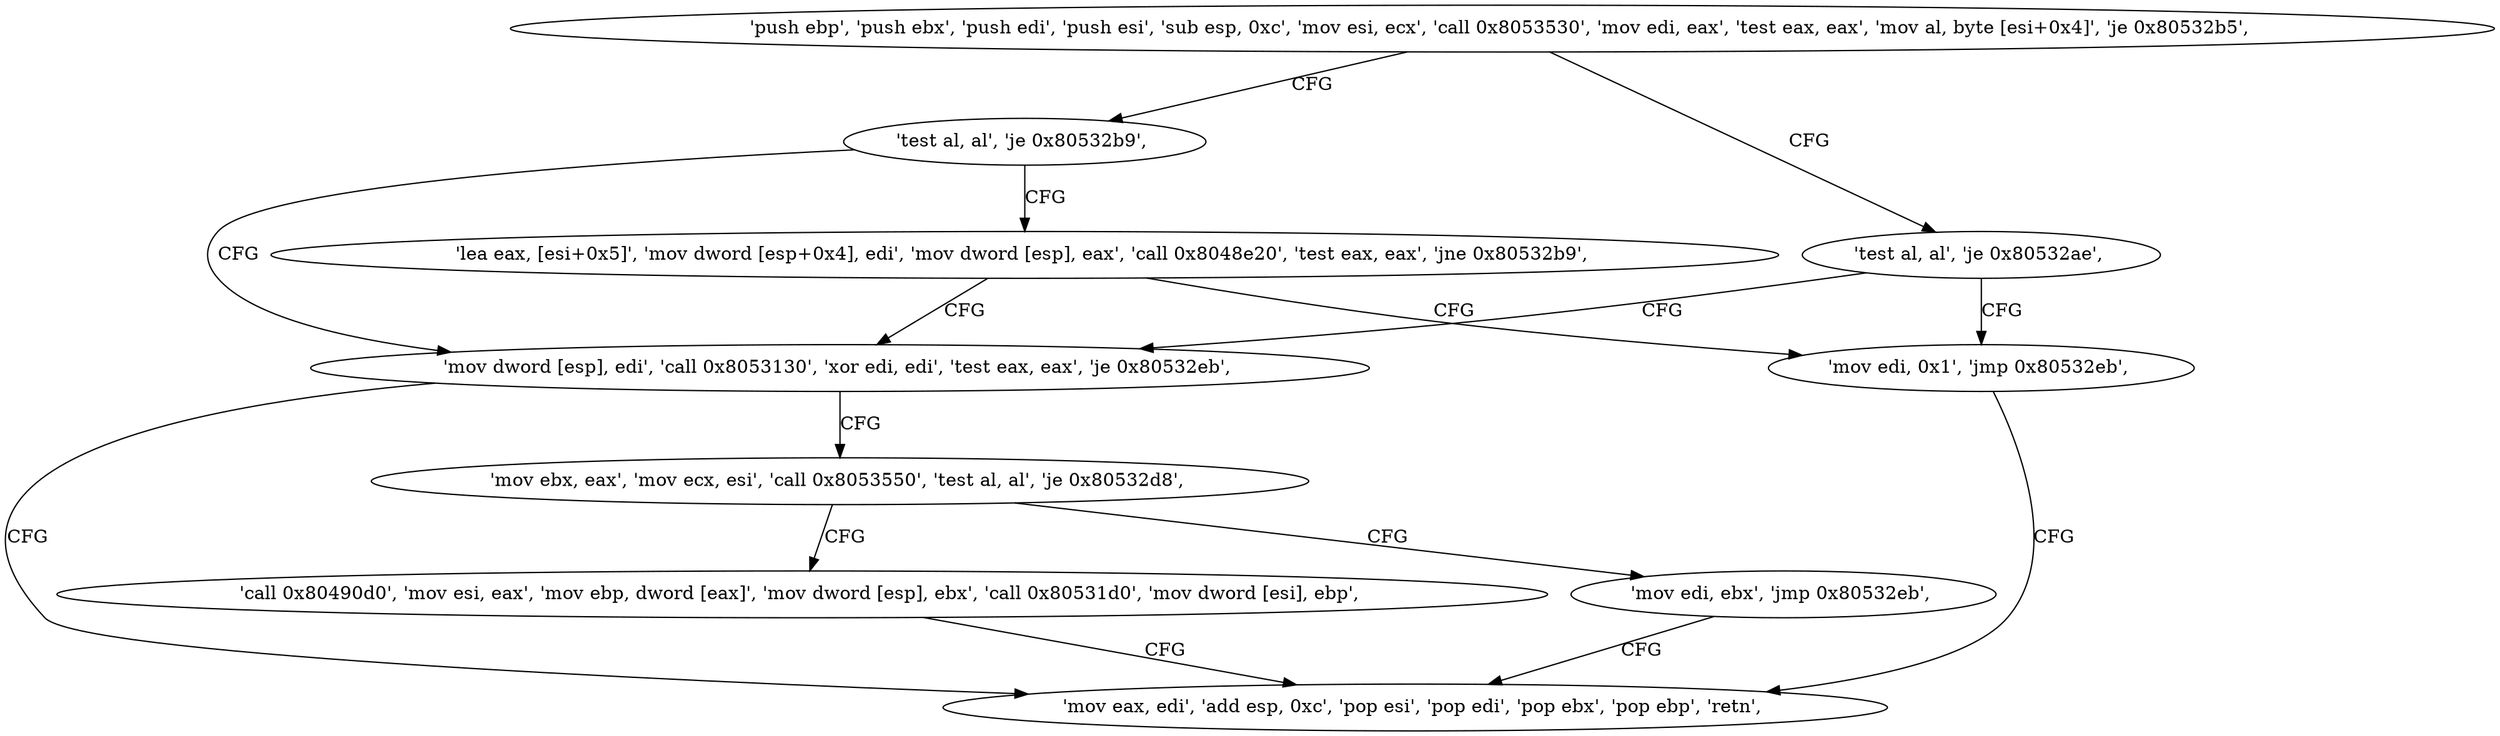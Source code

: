 digraph "func" {
"134558336" [label = "'push ebp', 'push ebx', 'push edi', 'push esi', 'sub esp, 0xc', 'mov esi, ecx', 'call 0x8053530', 'mov edi, eax', 'test eax, eax', 'mov al, byte [esi+0x4]', 'je 0x80532b5', " ]
"134558389" [label = "'test al, al', 'je 0x80532ae', " ]
"134558359" [label = "'test al, al', 'je 0x80532b9', " ]
"134558382" [label = "'mov edi, 0x1', 'jmp 0x80532eb', " ]
"134558393" [label = "'mov dword [esp], edi', 'call 0x8053130', 'xor edi, edi', 'test eax, eax', 'je 0x80532eb', " ]
"134558363" [label = "'lea eax, [esi+0x5]', 'mov dword [esp+0x4], edi', 'mov dword [esp], eax', 'call 0x8048e20', 'test eax, eax', 'jne 0x80532b9', " ]
"134558443" [label = "'mov eax, edi', 'add esp, 0xc', 'pop esi', 'pop edi', 'pop ebx', 'pop ebp', 'retn', " ]
"134558407" [label = "'mov ebx, eax', 'mov ecx, esi', 'call 0x8053550', 'test al, al', 'je 0x80532d8', " ]
"134558424" [label = "'call 0x80490d0', 'mov esi, eax', 'mov ebp, dword [eax]', 'mov dword [esp], ebx', 'call 0x80531d0', 'mov dword [esi], ebp', " ]
"134558420" [label = "'mov edi, ebx', 'jmp 0x80532eb', " ]
"134558336" -> "134558389" [ label = "CFG" ]
"134558336" -> "134558359" [ label = "CFG" ]
"134558389" -> "134558382" [ label = "CFG" ]
"134558389" -> "134558393" [ label = "CFG" ]
"134558359" -> "134558393" [ label = "CFG" ]
"134558359" -> "134558363" [ label = "CFG" ]
"134558382" -> "134558443" [ label = "CFG" ]
"134558393" -> "134558443" [ label = "CFG" ]
"134558393" -> "134558407" [ label = "CFG" ]
"134558363" -> "134558393" [ label = "CFG" ]
"134558363" -> "134558382" [ label = "CFG" ]
"134558407" -> "134558424" [ label = "CFG" ]
"134558407" -> "134558420" [ label = "CFG" ]
"134558424" -> "134558443" [ label = "CFG" ]
"134558420" -> "134558443" [ label = "CFG" ]
}

